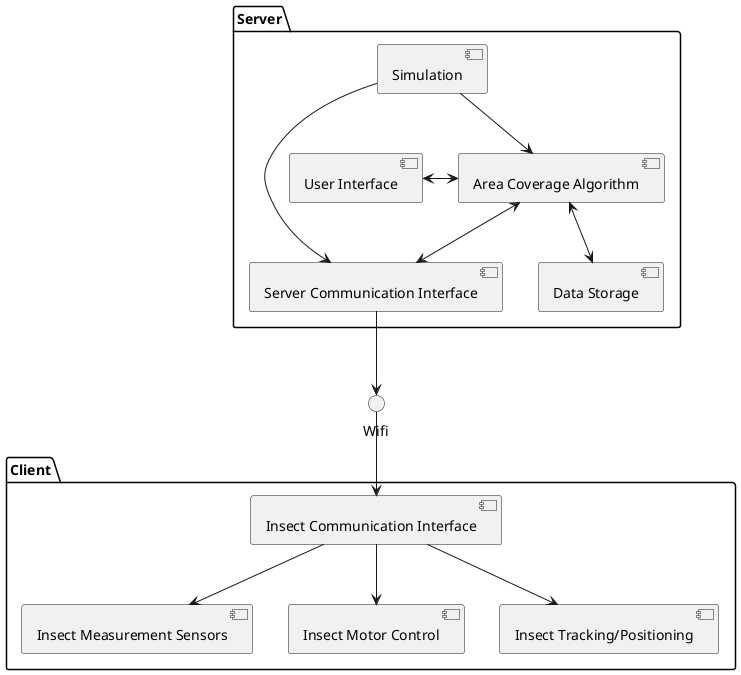 @startuml
package "Server" {
    [Simulation]
    [Area Coverage Algorithm]
    [User Interface]
    [Server Communication Interface]
    [Data Storage]
}

[Simulation] --> [Area Coverage Algorithm]
[Area Coverage Algorithm] <--> [Server Communication Interface]
[Area Coverage Algorithm] <--> [Data Storage]
[User Interface] <-right-> [Area Coverage Algorithm]
[Simulation] --> [Server Communication Interface]

package "Client" {
    [Insect Communication Interface]
    [Insect Measurement Sensors]
    [Insect Motor Control]
    [Insect Tracking/Positioning]
}

[Insect Communication Interface] --> [Insect Measurement Sensors]
[Insect Communication Interface] --> [Insect Motor Control]
[Insect Communication Interface] --> [Insect Tracking/Positioning]

[Server Communication Interface] --> Wifi
Wifi --> [Insect Communication Interface]

@enduml